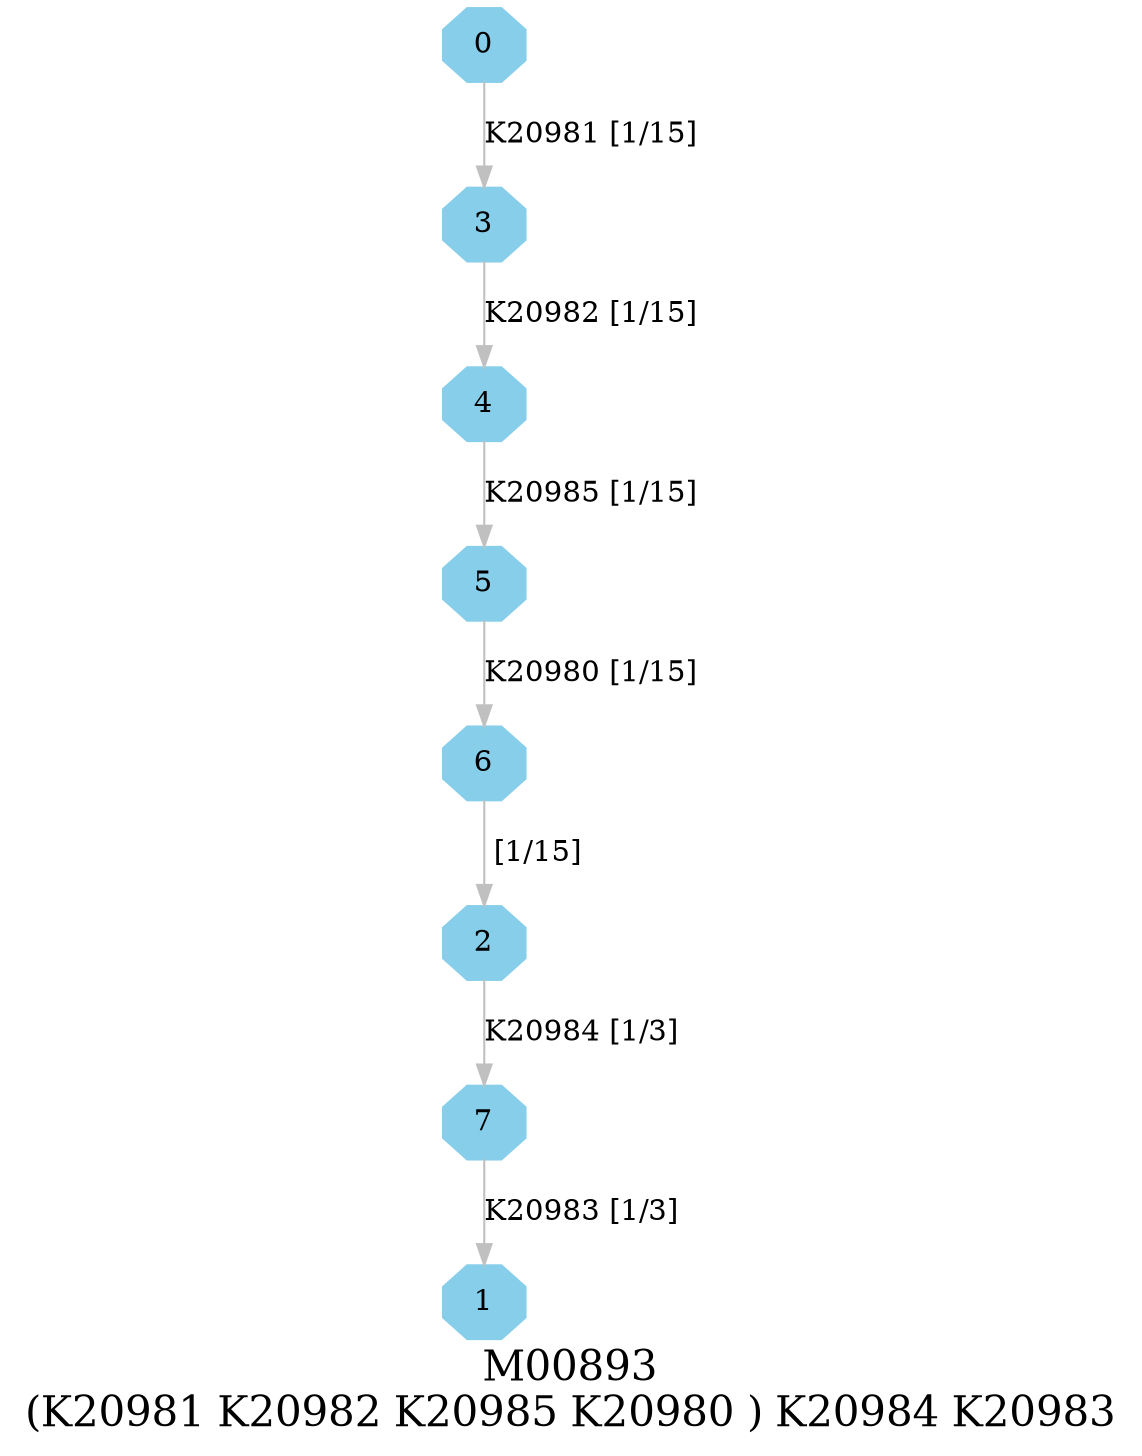 digraph G {
graph [label="M00893
(K20981 K20982 K20985 K20980 ) K20984 K20983",fontsize=20];
node [shape=box,style=filled];
edge [len=3,color=grey];
{node [width=.3,height=.3,shape=octagon,style=filled,color=skyblue] 0 1 2 3 4 5 6 7 }
0 -> 3 [label="K20981 [1/15]"];
2 -> 7 [label="K20984 [1/3]"];
3 -> 4 [label="K20982 [1/15]"];
4 -> 5 [label="K20985 [1/15]"];
5 -> 6 [label="K20980 [1/15]"];
6 -> 2 [label=" [1/15]"];
7 -> 1 [label="K20983 [1/3]"];
}